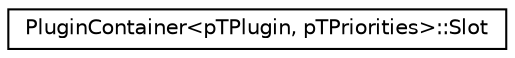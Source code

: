 digraph "Graphical Class Hierarchy"
{
  edge [fontname="Helvetica",fontsize="10",labelfontname="Helvetica",labelfontsize="10"];
  node [fontname="Helvetica",fontsize="10",shape=record];
  rankdir="LR";
  Node0 [label="PluginContainer\<pTPlugin, pTPriorities\>::Slot",height=0.2,width=0.4,color="black", fillcolor="white", style="filled",URL="$structaworx_1_1lib_1_1util_1_1PluginContainer_1_1Slot.html"];
}

